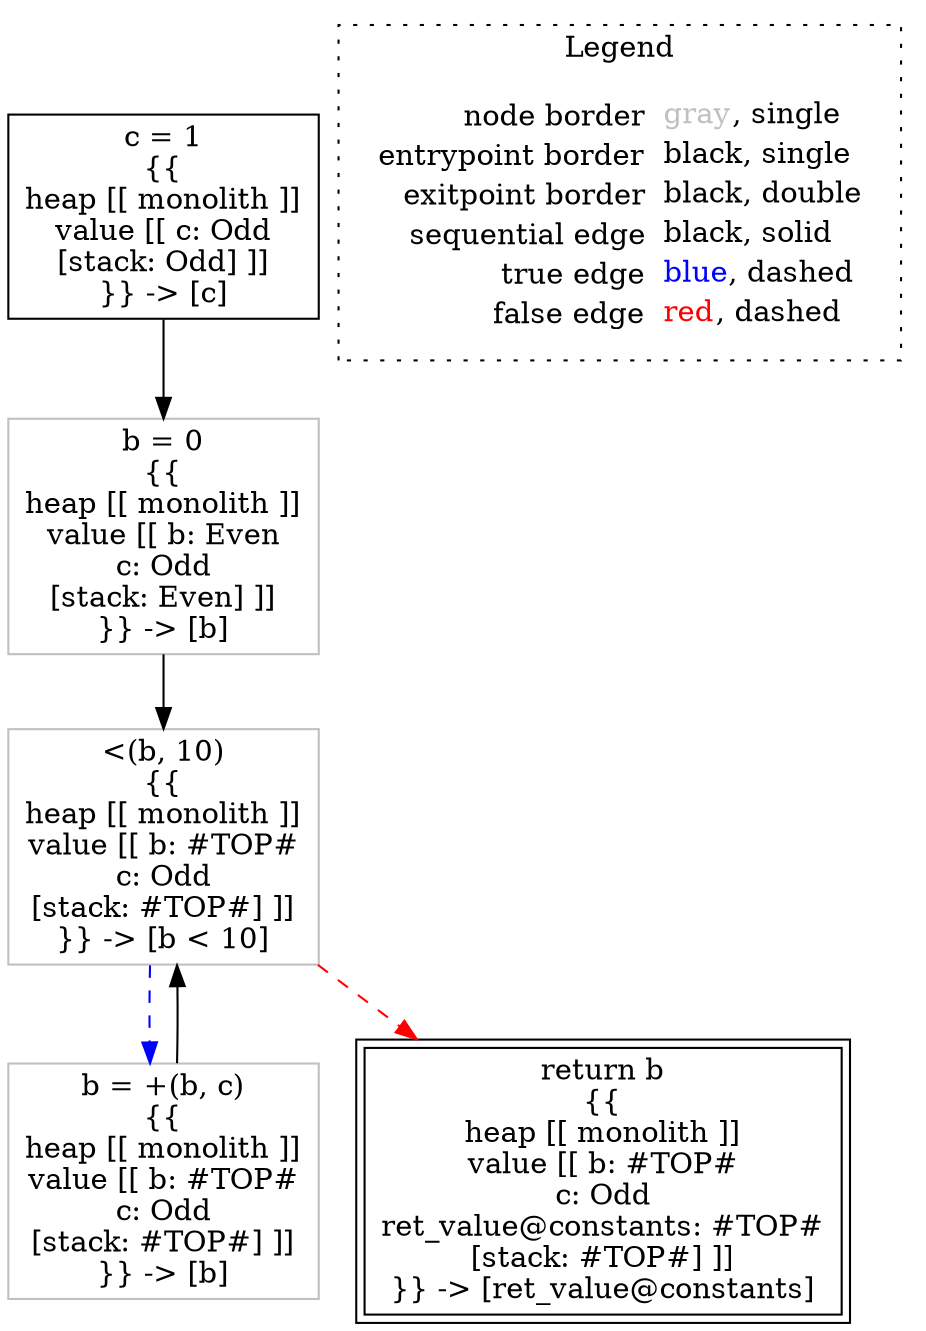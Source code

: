 digraph {
	"node0" [shape="rect",color="black",label=<c = 1<BR/>{{<BR/>heap [[ monolith ]]<BR/>value [[ c: Odd<BR/>[stack: Odd] ]]<BR/>}} -&gt; [c]>];
	"node1" [shape="rect",color="gray",label=<&lt;(b, 10)<BR/>{{<BR/>heap [[ monolith ]]<BR/>value [[ b: #TOP#<BR/>c: Odd<BR/>[stack: #TOP#] ]]<BR/>}} -&gt; [b &lt; 10]>];
	"node2" [shape="rect",color="gray",label=<b = 0<BR/>{{<BR/>heap [[ monolith ]]<BR/>value [[ b: Even<BR/>c: Odd<BR/>[stack: Even] ]]<BR/>}} -&gt; [b]>];
	"node3" [shape="rect",color="gray",label=<b = +(b, c)<BR/>{{<BR/>heap [[ monolith ]]<BR/>value [[ b: #TOP#<BR/>c: Odd<BR/>[stack: #TOP#] ]]<BR/>}} -&gt; [b]>];
	"node4" [shape="rect",color="black",peripheries="2",label=<return b<BR/>{{<BR/>heap [[ monolith ]]<BR/>value [[ b: #TOP#<BR/>c: Odd<BR/>ret_value@constants: #TOP#<BR/>[stack: #TOP#] ]]<BR/>}} -&gt; [ret_value@constants]>];
	"node1" -> "node4" [color="red",style="dashed"];
	"node1" -> "node3" [color="blue",style="dashed"];
	"node0" -> "node2" [color="black"];
	"node2" -> "node1" [color="black"];
	"node3" -> "node1" [color="black"];
subgraph cluster_legend {
	label="Legend";
	style=dotted;
	node [shape=plaintext];
	"legend" [label=<<table border="0" cellpadding="2" cellspacing="0" cellborder="0"><tr><td align="right">node border&nbsp;</td><td align="left"><font color="gray">gray</font>, single</td></tr><tr><td align="right">entrypoint border&nbsp;</td><td align="left"><font color="black">black</font>, single</td></tr><tr><td align="right">exitpoint border&nbsp;</td><td align="left"><font color="black">black</font>, double</td></tr><tr><td align="right">sequential edge&nbsp;</td><td align="left"><font color="black">black</font>, solid</td></tr><tr><td align="right">true edge&nbsp;</td><td align="left"><font color="blue">blue</font>, dashed</td></tr><tr><td align="right">false edge&nbsp;</td><td align="left"><font color="red">red</font>, dashed</td></tr></table>>];
}

}
